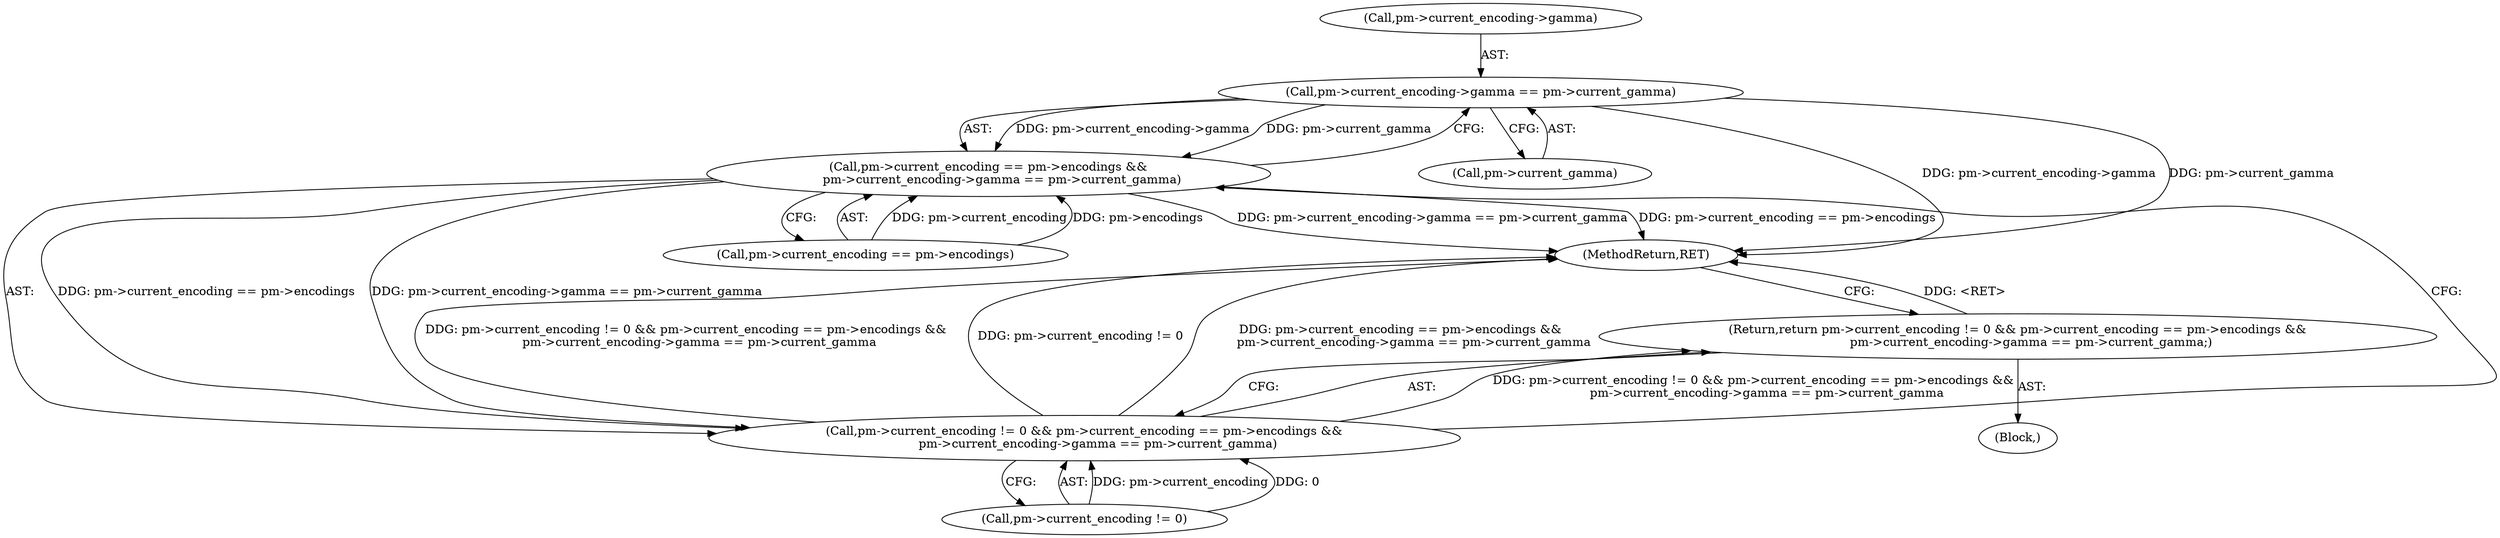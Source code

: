 digraph "0_Android_9d4853418ab2f754c2b63e091c29c5529b8b86ca_101@pointer" {
"1000118" [label="(Call,pm->current_encoding->gamma == pm->current_gamma)"];
"1000110" [label="(Call,pm->current_encoding == pm->encodings &&\n       pm->current_encoding->gamma == pm->current_gamma)"];
"1000104" [label="(Call,pm->current_encoding != 0 && pm->current_encoding == pm->encodings &&\n       pm->current_encoding->gamma == pm->current_gamma)"];
"1000103" [label="(Return,return pm->current_encoding != 0 && pm->current_encoding == pm->encodings &&\n       pm->current_encoding->gamma == pm->current_gamma;)"];
"1000118" [label="(Call,pm->current_encoding->gamma == pm->current_gamma)"];
"1000111" [label="(Call,pm->current_encoding == pm->encodings)"];
"1000104" [label="(Call,pm->current_encoding != 0 && pm->current_encoding == pm->encodings &&\n       pm->current_encoding->gamma == pm->current_gamma)"];
"1000102" [label="(Block,)"];
"1000110" [label="(Call,pm->current_encoding == pm->encodings &&\n       pm->current_encoding->gamma == pm->current_gamma)"];
"1000103" [label="(Return,return pm->current_encoding != 0 && pm->current_encoding == pm->encodings &&\n       pm->current_encoding->gamma == pm->current_gamma;)"];
"1000105" [label="(Call,pm->current_encoding != 0)"];
"1000124" [label="(Call,pm->current_gamma)"];
"1000119" [label="(Call,pm->current_encoding->gamma)"];
"1000127" [label="(MethodReturn,RET)"];
"1000118" -> "1000110"  [label="AST: "];
"1000118" -> "1000124"  [label="CFG: "];
"1000119" -> "1000118"  [label="AST: "];
"1000124" -> "1000118"  [label="AST: "];
"1000110" -> "1000118"  [label="CFG: "];
"1000118" -> "1000127"  [label="DDG: pm->current_encoding->gamma"];
"1000118" -> "1000127"  [label="DDG: pm->current_gamma"];
"1000118" -> "1000110"  [label="DDG: pm->current_encoding->gamma"];
"1000118" -> "1000110"  [label="DDG: pm->current_gamma"];
"1000110" -> "1000104"  [label="AST: "];
"1000110" -> "1000111"  [label="CFG: "];
"1000111" -> "1000110"  [label="AST: "];
"1000104" -> "1000110"  [label="CFG: "];
"1000110" -> "1000127"  [label="DDG: pm->current_encoding->gamma == pm->current_gamma"];
"1000110" -> "1000127"  [label="DDG: pm->current_encoding == pm->encodings"];
"1000110" -> "1000104"  [label="DDG: pm->current_encoding == pm->encodings"];
"1000110" -> "1000104"  [label="DDG: pm->current_encoding->gamma == pm->current_gamma"];
"1000111" -> "1000110"  [label="DDG: pm->current_encoding"];
"1000111" -> "1000110"  [label="DDG: pm->encodings"];
"1000104" -> "1000103"  [label="AST: "];
"1000104" -> "1000105"  [label="CFG: "];
"1000105" -> "1000104"  [label="AST: "];
"1000103" -> "1000104"  [label="CFG: "];
"1000104" -> "1000127"  [label="DDG: pm->current_encoding != 0 && pm->current_encoding == pm->encodings &&\n       pm->current_encoding->gamma == pm->current_gamma"];
"1000104" -> "1000127"  [label="DDG: pm->current_encoding != 0"];
"1000104" -> "1000127"  [label="DDG: pm->current_encoding == pm->encodings &&\n       pm->current_encoding->gamma == pm->current_gamma"];
"1000104" -> "1000103"  [label="DDG: pm->current_encoding != 0 && pm->current_encoding == pm->encodings &&\n       pm->current_encoding->gamma == pm->current_gamma"];
"1000105" -> "1000104"  [label="DDG: pm->current_encoding"];
"1000105" -> "1000104"  [label="DDG: 0"];
"1000103" -> "1000102"  [label="AST: "];
"1000127" -> "1000103"  [label="CFG: "];
"1000103" -> "1000127"  [label="DDG: <RET>"];
}
